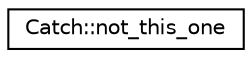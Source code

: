 digraph "Graphical Class Hierarchy"
{
  edge [fontname="Helvetica",fontsize="10",labelfontname="Helvetica",labelfontsize="10"];
  node [fontname="Helvetica",fontsize="10",shape=record];
  rankdir="LR";
  Node0 [label="Catch::not_this_one",height=0.2,width=0.4,color="black", fillcolor="white", style="filled",URL="$structCatch_1_1not__this__one.html"];
}
